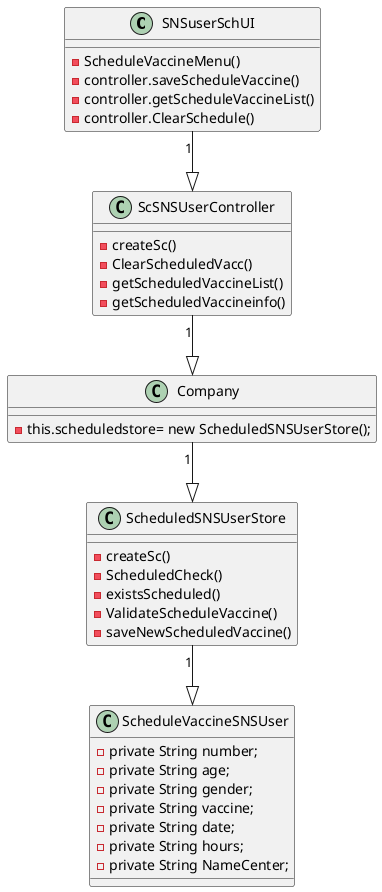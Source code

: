 @startuml
'https://plantuml.com/use-case-diagram


SNSuserSchUI "1"--|> ScSNSUserController
ScSNSUserController "1"--|> Company
Company "1"--|> ScheduledSNSUserStore
ScheduledSNSUserStore "1"--|> ScheduleVaccineSNSUser


class SNSuserSchUI{
- ScheduleVaccineMenu()
- controller.saveScheduleVaccine()
- controller.getScheduleVaccineList()
- controller.ClearSchedule()
}

class ScSNSUserController{
- createSc()
- ClearScheduledVacc()
- getScheduledVaccineList()
- getScheduledVaccineinfo()
}

class Company{
- this.scheduledstore= new ScheduledSNSUserStore();
}

class ScheduleVaccineSNSUser{
- private String number;
- private String age;
- private String gender;
- private String vaccine;
- private String date;
- private String hours;
- private String NameCenter;
}
class ScheduledSNSUserStore{
- createSc()
- ScheduledCheck()
- existsScheduled()
- ValidateScheduleVaccine()
- saveNewScheduledVaccine()
}



@enduml